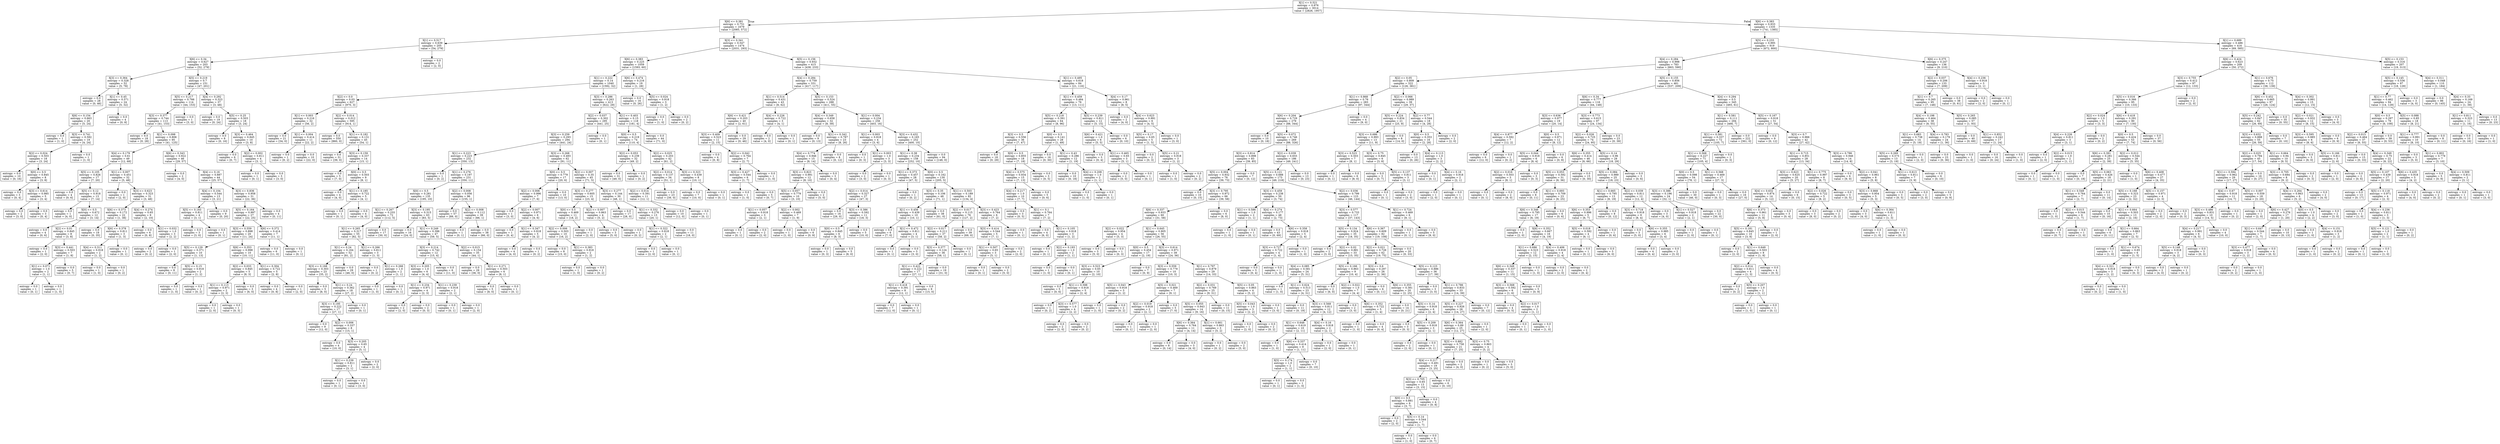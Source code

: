 digraph Tree {
node [shape=box] ;
0 [label="X[1] <= 0.521\nentropy = 0.976\nsamples = 3014\nvalue = [2826, 1957]"] ;
1 [label="X[6] <= 0.381\nentropy = 0.751\nsamples = 1679\nvalue = [2085, 572]"] ;
0 -> 1 [labeldistance=2.5, labelangle=45, headlabel="True"] ;
2 [label="X[1] <= 0.517\nentropy = 0.639\nsamples = 205\nvalue = [54, 279]"] ;
1 -> 2 ;
3 [label="X[6] <= 0.34\nentropy = 0.627\nsamples = 203\nvalue = [52, 279]"] ;
2 -> 3 ;
4 [label="X[3] <= 0.364\nentropy = 0.328\nsamples = 52\nvalue = [5, 78]"] ;
3 -> 4 ;
5 [label="entropy = 0.0\nsamples = 28\nvalue = [0, 46]"] ;
4 -> 5 ;
6 [label="X[1] <= 0.45\nentropy = 0.571\nsamples = 24\nvalue = [5, 32]"] ;
4 -> 6 ;
7 [label="X[6] <= 0.154\nentropy = 0.663\nsamples = 20\nvalue = [5, 24]"] ;
6 -> 7 ;
8 [label="entropy = 0.0\nsamples = 1\nvalue = [1, 0]"] ;
7 -> 8 ;
9 [label="X[3] <= 0.741\nentropy = 0.592\nsamples = 19\nvalue = [4, 24]"] ;
7 -> 9 ;
10 [label="X[2] <= 0.024\nentropy = 0.503\nsamples = 18\nvalue = [3, 24]"] ;
9 -> 10 ;
11 [label="entropy = 0.0\nsamples = 10\nvalue = [0, 16]"] ;
10 -> 11 ;
12 [label="X[0] <= 0.5\nentropy = 0.845\nsamples = 8\nvalue = [3, 8]"] ;
10 -> 12 ;
13 [label="entropy = 0.0\nsamples = 3\nvalue = [0, 4]"] ;
12 -> 13 ;
14 [label="X[3] <= 0.614\nentropy = 0.985\nsamples = 5\nvalue = [3, 4]"] ;
12 -> 14 ;
15 [label="entropy = 0.0\nsamples = 2\nvalue = [3, 0]"] ;
14 -> 15 ;
16 [label="entropy = 0.0\nsamples = 3\nvalue = [0, 4]"] ;
14 -> 16 ;
17 [label="entropy = 0.0\nsamples = 1\nvalue = [1, 0]"] ;
9 -> 17 ;
18 [label="entropy = 0.0\nsamples = 4\nvalue = [0, 8]"] ;
6 -> 18 ;
19 [label="X[5] <= 0.219\nentropy = 0.7\nsamples = 151\nvalue = [47, 201]"] ;
3 -> 19 ;
20 [label="X[5] <= 0.217\nentropy = 0.766\nsamples = 114\nvalue = [44, 153]"] ;
19 -> 20 ;
21 [label="X[3] <= 0.377\nentropy = 0.744\nsamples = 113\nvalue = [41, 153]"] ;
20 -> 21 ;
22 [label="entropy = 0.0\nsamples = 18\nvalue = [0, 28]"] ;
21 -> 22 ;
23 [label="X[1] <= 0.098\nentropy = 0.806\nsamples = 95\nvalue = [41, 125]"] ;
21 -> 23 ;
24 [label="X[4] <= 0.179\nentropy = 0.61\nsamples = 49\nvalue = [12, 68]"] ;
23 -> 24 ;
25 [label="X[5] <= 0.105\nentropy = 0.826\nsamples = 17\nvalue = [7, 20]"] ;
24 -> 25 ;
26 [label="entropy = 0.0\nsamples = 4\nvalue = [0, 6]"] ;
25 -> 26 ;
27 [label="X[5] <= 0.12\nentropy = 0.918\nsamples = 13\nvalue = [7, 14]"] ;
25 -> 27 ;
28 [label="entropy = 0.0\nsamples = 1\nvalue = [4, 0]"] ;
27 -> 28 ;
29 [label="X[0] <= 0.5\nentropy = 0.672\nsamples = 12\nvalue = [3, 14]"] ;
27 -> 29 ;
30 [label="entropy = 0.0\nsamples = 4\nvalue = [0, 6]"] ;
29 -> 30 ;
31 [label="X[2] <= 0.01\nentropy = 0.845\nsamples = 8\nvalue = [3, 8]"] ;
29 -> 31 ;
32 [label="entropy = 0.0\nsamples = 1\nvalue = [2, 0]"] ;
31 -> 32 ;
33 [label="X[3] <= 0.441\nentropy = 0.503\nsamples = 7\nvalue = [1, 8]"] ;
31 -> 33 ;
34 [label="X[1] <= 0.071\nentropy = 1.0\nsamples = 2\nvalue = [1, 1]"] ;
33 -> 34 ;
35 [label="entropy = 0.0\nsamples = 1\nvalue = [0, 1]"] ;
34 -> 35 ;
36 [label="entropy = 0.0\nsamples = 1\nvalue = [1, 0]"] ;
34 -> 36 ;
37 [label="entropy = 0.0\nsamples = 5\nvalue = [0, 7]"] ;
33 -> 37 ;
38 [label="X[1] <= 0.007\nentropy = 0.451\nsamples = 32\nvalue = [5, 48]"] ;
24 -> 38 ;
39 [label="entropy = 0.0\nsamples = 1\nvalue = [2, 0]"] ;
38 -> 39 ;
40 [label="X[3] <= 0.623\nentropy = 0.323\nsamples = 31\nvalue = [3, 48]"] ;
38 -> 40 ;
41 [label="X[6] <= 0.373\nentropy = 0.172\nsamples = 22\nvalue = [1, 38]"] ;
40 -> 41 ;
42 [label="entropy = 0.0\nsamples = 19\nvalue = [0, 35]"] ;
41 -> 42 ;
43 [label="X[6] <= 0.378\nentropy = 0.811\nsamples = 3\nvalue = [1, 3]"] ;
41 -> 43 ;
44 [label="X[4] <= 0.311\nentropy = 0.918\nsamples = 2\nvalue = [1, 2]"] ;
43 -> 44 ;
45 [label="entropy = 0.0\nsamples = 1\nvalue = [1, 0]"] ;
44 -> 45 ;
46 [label="entropy = 0.0\nsamples = 1\nvalue = [0, 2]"] ;
44 -> 46 ;
47 [label="entropy = 0.0\nsamples = 1\nvalue = [0, 1]"] ;
43 -> 47 ;
48 [label="X[4] <= 0.274\nentropy = 0.65\nsamples = 9\nvalue = [2, 10]"] ;
40 -> 48 ;
49 [label="entropy = 0.0\nsamples = 6\nvalue = [0, 8]"] ;
48 -> 49 ;
50 [label="X[1] <= 0.032\nentropy = 1.0\nsamples = 3\nvalue = [2, 2]"] ;
48 -> 50 ;
51 [label="entropy = 0.0\nsamples = 2\nvalue = [0, 2]"] ;
50 -> 51 ;
52 [label="entropy = 0.0\nsamples = 1\nvalue = [2, 0]"] ;
50 -> 52 ;
53 [label="X[6] <= 0.343\nentropy = 0.922\nsamples = 46\nvalue = [29, 57]"] ;
23 -> 53 ;
54 [label="entropy = 0.0\nsamples = 2\nvalue = [4, 0]"] ;
53 -> 54 ;
55 [label="X[4] <= 0.16\nentropy = 0.887\nsamples = 44\nvalue = [25, 57]"] ;
53 -> 55 ;
56 [label="X[4] <= 0.104\nentropy = 0.544\nsamples = 13\nvalue = [3, 21]"] ;
55 -> 56 ;
57 [label="X[5] <= 0.183\nentropy = 0.811\nsamples = 4\nvalue = [3, 1]"] ;
56 -> 57 ;
58 [label="entropy = 0.0\nsamples = 3\nvalue = [3, 0]"] ;
57 -> 58 ;
59 [label="entropy = 0.0\nsamples = 1\nvalue = [0, 1]"] ;
57 -> 59 ;
60 [label="entropy = 0.0\nsamples = 9\nvalue = [0, 20]"] ;
56 -> 60 ;
61 [label="X[3] <= 0.836\nentropy = 0.958\nsamples = 31\nvalue = [22, 36]"] ;
55 -> 61 ;
62 [label="X[5] <= 0.164\nentropy = 0.997\nsamples = 27\nvalue = [22, 25]"] ;
61 -> 62 ;
63 [label="X[3] <= 0.559\nentropy = 0.898\nsamples = 20\nvalue = [11, 24]"] ;
62 -> 63 ;
64 [label="X[5] <= 0.129\nentropy = 0.371\nsamples = 10\nvalue = [1, 13]"] ;
63 -> 64 ;
65 [label="entropy = 0.0\nsamples = 8\nvalue = [0, 11]"] ;
64 -> 65 ;
66 [label="X[5] <= 0.15\nentropy = 0.918\nsamples = 2\nvalue = [1, 2]"] ;
64 -> 66 ;
67 [label="entropy = 0.0\nsamples = 1\nvalue = [1, 0]"] ;
66 -> 67 ;
68 [label="entropy = 0.0\nsamples = 1\nvalue = [0, 2]"] ;
66 -> 68 ;
69 [label="X[6] <= 0.353\nentropy = 0.998\nsamples = 10\nvalue = [10, 11]"] ;
63 -> 69 ;
70 [label="X[2] <= 0.033\nentropy = 0.845\nsamples = 5\nvalue = [8, 3]"] ;
69 -> 70 ;
71 [label="X[1] <= 0.113\nentropy = 0.971\nsamples = 2\nvalue = [2, 3]"] ;
70 -> 71 ;
72 [label="entropy = 0.0\nsamples = 1\nvalue = [2, 0]"] ;
71 -> 72 ;
73 [label="entropy = 0.0\nsamples = 1\nvalue = [0, 3]"] ;
71 -> 73 ;
74 [label="entropy = 0.0\nsamples = 3\nvalue = [6, 0]"] ;
70 -> 74 ;
75 [label="X[1] <= 0.304\nentropy = 0.722\nsamples = 5\nvalue = [2, 8]"] ;
69 -> 75 ;
76 [label="entropy = 0.0\nsamples = 4\nvalue = [0, 8]"] ;
75 -> 76 ;
77 [label="entropy = 0.0\nsamples = 1\nvalue = [2, 0]"] ;
75 -> 77 ;
78 [label="X[6] <= 0.372\nentropy = 0.414\nsamples = 7\nvalue = [11, 1]"] ;
62 -> 78 ;
79 [label="entropy = 0.0\nsamples = 6\nvalue = [11, 0]"] ;
78 -> 79 ;
80 [label="entropy = 0.0\nsamples = 1\nvalue = [0, 1]"] ;
78 -> 80 ;
81 [label="entropy = 0.0\nsamples = 4\nvalue = [0, 11]"] ;
61 -> 81 ;
82 [label="entropy = 0.0\nsamples = 1\nvalue = [3, 0]"] ;
20 -> 82 ;
83 [label="X[4] <= 0.292\nentropy = 0.323\nsamples = 37\nvalue = [3, 48]"] ;
19 -> 83 ;
84 [label="entropy = 0.0\nsamples = 19\nvalue = [0, 24]"] ;
83 -> 84 ;
85 [label="X[5] <= 0.25\nentropy = 0.503\nsamples = 18\nvalue = [3, 24]"] ;
83 -> 85 ;
86 [label="entropy = 0.0\nsamples = 8\nvalue = [0, 16]"] ;
85 -> 86 ;
87 [label="X[3] <= 0.464\nentropy = 0.845\nsamples = 10\nvalue = [3, 8]"] ;
85 -> 87 ;
88 [label="entropy = 0.0\nsamples = 6\nvalue = [0, 7]"] ;
87 -> 88 ;
89 [label="X[2] <= 0.002\nentropy = 0.811\nsamples = 4\nvalue = [3, 1]"] ;
87 -> 89 ;
90 [label="entropy = 0.0\nsamples = 1\nvalue = [0, 1]"] ;
89 -> 90 ;
91 [label="entropy = 0.0\nsamples = 3\nvalue = [3, 0]"] ;
89 -> 91 ;
92 [label="entropy = 0.0\nsamples = 2\nvalue = [2, 0]"] ;
2 -> 92 ;
93 [label="X[3] <= 0.341\nentropy = 0.547\nsamples = 1474\nvalue = [2031, 293]"] ;
1 -> 93 ;
94 [label="X[6] <= 0.383\nentropy = 0.225\nsamples = 1059\nvalue = [1593, 60]"] ;
93 -> 94 ;
95 [label="X[1] <= 0.222\nentropy = 0.14\nsamples = 1040\nvalue = [1592, 32]"] ;
94 -> 95 ;
96 [label="X[2] <= 0.0\nentropy = 0.03\nsamples = 627\nvalue = [970, 3]"] ;
95 -> 96 ;
97 [label="X[1] <= 0.003\nentropy = 0.216\nsamples = 32\nvalue = [56, 2]"] ;
96 -> 97 ;
98 [label="entropy = 0.0\nsamples = 21\nvalue = [34, 0]"] ;
97 -> 98 ;
99 [label="X[1] <= 0.004\nentropy = 0.414\nsamples = 11\nvalue = [22, 2]"] ;
97 -> 99 ;
100 [label="entropy = 0.0\nsamples = 1\nvalue = [0, 2]"] ;
99 -> 100 ;
101 [label="entropy = 0.0\nsamples = 10\nvalue = [22, 0]"] ;
99 -> 101 ;
102 [label="X[2] <= 0.014\nentropy = 0.012\nsamples = 595\nvalue = [914, 1]"] ;
96 -> 102 ;
103 [label="entropy = 0.0\nsamples = 550\nvalue = [860, 0]"] ;
102 -> 103 ;
104 [label="X[1] <= 0.182\nentropy = 0.131\nsamples = 45\nvalue = [54, 1]"] ;
102 -> 104 ;
105 [label="entropy = 0.0\nsamples = 31\nvalue = [39, 0]"] ;
104 -> 105 ;
106 [label="X[3] <= 0.159\nentropy = 0.337\nsamples = 14\nvalue = [15, 1]"] ;
104 -> 106 ;
107 [label="entropy = 0.0\nsamples = 5\nvalue = [7, 0]"] ;
106 -> 107 ;
108 [label="X[0] <= 0.5\nentropy = 0.503\nsamples = 9\nvalue = [8, 1]"] ;
106 -> 108 ;
109 [label="entropy = 0.0\nsamples = 4\nvalue = [4, 0]"] ;
108 -> 109 ;
110 [label="X[1] <= 0.185\nentropy = 0.722\nsamples = 5\nvalue = [4, 1]"] ;
108 -> 110 ;
111 [label="entropy = 0.0\nsamples = 1\nvalue = [0, 1]"] ;
110 -> 111 ;
112 [label="entropy = 0.0\nsamples = 4\nvalue = [4, 0]"] ;
110 -> 112 ;
113 [label="X[3] <= 0.286\nentropy = 0.263\nsamples = 413\nvalue = [622, 29]"] ;
95 -> 113 ;
114 [label="X[2] <= 0.037\nentropy = 0.302\nsamples = 295\nvalue = [441, 25]"] ;
113 -> 114 ;
115 [label="X[3] <= 0.259\nentropy = 0.293\nsamples = 294\nvalue = [441, 24]"] ;
114 -> 115 ;
116 [label="X[1] <= 0.223\nentropy = 0.223\nsamples = 232\nvalue = [350, 13]"] ;
115 -> 116 ;
117 [label="entropy = 0.0\nsamples = 1\nvalue = [0, 2]"] ;
116 -> 117 ;
118 [label="X[1] <= 0.276\nentropy = 0.197\nsamples = 231\nvalue = [350, 11]"] ;
116 -> 118 ;
119 [label="X[0] <= 0.5\nentropy = 0.281\nsamples = 135\nvalue = [195, 10]"] ;
118 -> 119 ;
120 [label="X[1] <= 0.267\nentropy = 0.255\nsamples = 72\nvalue = [112, 5]"] ;
119 -> 120 ;
121 [label="X[1] <= 0.265\nentropy = 0.317\nsamples = 55\nvalue = [82, 5]"] ;
120 -> 121 ;
122 [label="X[1] <= 0.24\nentropy = 0.164\nsamples = 52\nvalue = [81, 2]"] ;
121 -> 122 ;
123 [label="X[3] <= 0.168\nentropy = 0.303\nsamples = 23\nvalue = [35, 2]"] ;
122 -> 123 ;
124 [label="entropy = 0.0\nsamples = 5\nvalue = [8, 0]"] ;
123 -> 124 ;
125 [label="X[1] <= 0.24\nentropy = 0.362\nsamples = 18\nvalue = [27, 2]"] ;
123 -> 125 ;
126 [label="X[3] <= 0.195\nentropy = 0.222\nsamples = 17\nvalue = [27, 1]"] ;
125 -> 126 ;
127 [label="entropy = 0.0\nsamples = 9\nvalue = [12, 0]"] ;
126 -> 127 ;
128 [label="X[2] <= 0.006\nentropy = 0.337\nsamples = 8\nvalue = [15, 1]"] ;
126 -> 128 ;
129 [label="entropy = 0.0\nsamples = 4\nvalue = [10, 0]"] ;
128 -> 129 ;
130 [label="X[3] <= 0.205\nentropy = 0.65\nsamples = 4\nvalue = [5, 1]"] ;
128 -> 130 ;
131 [label="X[1] <= 0.239\nentropy = 0.811\nsamples = 2\nvalue = [3, 1]"] ;
130 -> 131 ;
132 [label="entropy = 0.0\nsamples = 1\nvalue = [0, 1]"] ;
131 -> 132 ;
133 [label="entropy = 0.0\nsamples = 1\nvalue = [3, 0]"] ;
131 -> 133 ;
134 [label="entropy = 0.0\nsamples = 2\nvalue = [2, 0]"] ;
130 -> 134 ;
135 [label="entropy = 0.0\nsamples = 1\nvalue = [0, 1]"] ;
125 -> 135 ;
136 [label="entropy = 0.0\nsamples = 29\nvalue = [46, 0]"] ;
122 -> 136 ;
137 [label="X[1] <= 0.266\nentropy = 0.811\nsamples = 3\nvalue = [1, 3]"] ;
121 -> 137 ;
138 [label="entropy = 0.0\nsamples = 1\nvalue = [0, 2]"] ;
137 -> 138 ;
139 [label="X[1] <= 0.266\nentropy = 1.0\nsamples = 2\nvalue = [1, 1]"] ;
137 -> 139 ;
140 [label="entropy = 0.0\nsamples = 1\nvalue = [1, 0]"] ;
139 -> 140 ;
141 [label="entropy = 0.0\nsamples = 1\nvalue = [0, 1]"] ;
139 -> 141 ;
142 [label="entropy = 0.0\nsamples = 17\nvalue = [30, 0]"] ;
120 -> 142 ;
143 [label="X[3] <= 0.195\nentropy = 0.315\nsamples = 63\nvalue = [83, 5]"] ;
119 -> 143 ;
144 [label="entropy = 0.0\nsamples = 16\nvalue = [24, 0]"] ;
143 -> 144 ;
145 [label="X[1] <= 0.249\nentropy = 0.396\nsamples = 47\nvalue = [59, 5]"] ;
143 -> 145 ;
146 [label="X[3] <= 0.214\nentropy = 0.742\nsamples = 12\nvalue = [15, 4]"] ;
145 -> 146 ;
147 [label="X[3] <= 0.205\nentropy = 1.0\nsamples = 6\nvalue = [4, 4]"] ;
146 -> 147 ;
148 [label="X[1] <= 0.234\nentropy = 0.971\nsamples = 4\nvalue = [2, 3]"] ;
147 -> 148 ;
149 [label="entropy = 0.0\nsamples = 2\nvalue = [2, 0]"] ;
148 -> 149 ;
150 [label="entropy = 0.0\nsamples = 2\nvalue = [0, 3]"] ;
148 -> 150 ;
151 [label="X[1] <= 0.239\nentropy = 0.918\nsamples = 2\nvalue = [2, 1]"] ;
147 -> 151 ;
152 [label="entropy = 0.0\nsamples = 1\nvalue = [0, 1]"] ;
151 -> 152 ;
153 [label="entropy = 0.0\nsamples = 1\nvalue = [2, 0]"] ;
151 -> 153 ;
154 [label="entropy = 0.0\nsamples = 6\nvalue = [11, 0]"] ;
146 -> 154 ;
155 [label="X[2] <= 0.015\nentropy = 0.154\nsamples = 35\nvalue = [44, 1]"] ;
145 -> 155 ;
156 [label="entropy = 0.0\nsamples = 29\nvalue = [36, 0]"] ;
155 -> 156 ;
157 [label="X[1] <= 0.271\nentropy = 0.503\nsamples = 6\nvalue = [8, 1]"] ;
155 -> 157 ;
158 [label="entropy = 0.0\nsamples = 5\nvalue = [8, 0]"] ;
157 -> 158 ;
159 [label="entropy = 0.0\nsamples = 1\nvalue = [0, 1]"] ;
157 -> 159 ;
160 [label="X[2] <= 0.008\nentropy = 0.056\nsamples = 96\nvalue = [155, 1]"] ;
118 -> 160 ;
161 [label="entropy = 0.0\nsamples = 57\nvalue = [89, 0]"] ;
160 -> 161 ;
162 [label="X[2] <= 0.008\nentropy = 0.112\nsamples = 39\nvalue = [66, 1]"] ;
160 -> 162 ;
163 [label="entropy = 0.0\nsamples = 1\nvalue = [0, 1]"] ;
162 -> 163 ;
164 [label="entropy = 0.0\nsamples = 38\nvalue = [66, 0]"] ;
162 -> 164 ;
165 [label="X[3] <= 0.268\nentropy = 0.493\nsamples = 62\nvalue = [91, 11]"] ;
115 -> 165 ;
166 [label="X[0] <= 0.5\nentropy = 0.779\nsamples = 17\nvalue = [20, 6]"] ;
165 -> 166 ;
167 [label="X[2] <= 0.006\nentropy = 0.996\nsamples = 7\nvalue = [7, 6]"] ;
166 -> 167 ;
168 [label="entropy = 0.0\nsamples = 1\nvalue = [3, 0]"] ;
167 -> 168 ;
169 [label="X[2] <= 0.007\nentropy = 0.971\nsamples = 6\nvalue = [4, 6]"] ;
167 -> 169 ;
170 [label="entropy = 0.0\nsamples = 1\nvalue = [0, 4]"] ;
169 -> 170 ;
171 [label="X[1] <= 0.347\nentropy = 0.918\nsamples = 5\nvalue = [4, 2]"] ;
169 -> 171 ;
172 [label="entropy = 0.0\nsamples = 4\nvalue = [4, 0]"] ;
171 -> 172 ;
173 [label="entropy = 0.0\nsamples = 1\nvalue = [0, 2]"] ;
171 -> 173 ;
174 [label="entropy = 0.0\nsamples = 10\nvalue = [13, 0]"] ;
166 -> 174 ;
175 [label="X[2] <= 0.007\nentropy = 0.35\nsamples = 45\nvalue = [71, 5]"] ;
165 -> 175 ;
176 [label="X[3] <= 0.277\nentropy = 0.605\nsamples = 15\nvalue = [23, 4]"] ;
175 -> 176 ;
177 [label="X[0] <= 0.5\nentropy = 0.469\nsamples = 11\nvalue = [18, 2]"] ;
176 -> 177 ;
178 [label="X[2] <= 0.006\nentropy = 0.503\nsamples = 10\nvalue = [16, 2]"] ;
177 -> 178 ;
179 [label="entropy = 0.0\nsamples = 8\nvalue = [15, 0]"] ;
178 -> 179 ;
180 [label="X[1] <= 0.383\nentropy = 0.918\nsamples = 2\nvalue = [1, 2]"] ;
178 -> 180 ;
181 [label="entropy = 0.0\nsamples = 1\nvalue = [1, 0]"] ;
180 -> 181 ;
182 [label="entropy = 0.0\nsamples = 1\nvalue = [0, 2]"] ;
180 -> 182 ;
183 [label="entropy = 0.0\nsamples = 1\nvalue = [2, 0]"] ;
177 -> 183 ;
184 [label="X[2] <= 0.007\nentropy = 0.863\nsamples = 4\nvalue = [5, 2]"] ;
176 -> 184 ;
185 [label="entropy = 0.0\nsamples = 3\nvalue = [5, 0]"] ;
184 -> 185 ;
186 [label="entropy = 0.0\nsamples = 1\nvalue = [0, 2]"] ;
184 -> 186 ;
187 [label="X[3] <= 0.277\nentropy = 0.144\nsamples = 30\nvalue = [48, 1]"] ;
175 -> 187 ;
188 [label="entropy = 0.0\nsamples = 17\nvalue = [28, 0]"] ;
187 -> 188 ;
189 [label="X[1] <= 0.332\nentropy = 0.276\nsamples = 13\nvalue = [20, 1]"] ;
187 -> 189 ;
190 [label="X[1] <= 0.322\nentropy = 0.918\nsamples = 2\nvalue = [2, 1]"] ;
189 -> 190 ;
191 [label="entropy = 0.0\nsamples = 1\nvalue = [2, 0]"] ;
190 -> 191 ;
192 [label="entropy = 0.0\nsamples = 1\nvalue = [0, 1]"] ;
190 -> 192 ;
193 [label="entropy = 0.0\nsamples = 11\nvalue = [18, 0]"] ;
189 -> 193 ;
194 [label="entropy = 0.0\nsamples = 1\nvalue = [0, 1]"] ;
114 -> 194 ;
195 [label="X[1] <= 0.403\nentropy = 0.15\nsamples = 118\nvalue = [181, 4]"] ;
113 -> 195 ;
196 [label="X[0] <= 0.5\nentropy = 0.219\nsamples = 74\nvalue = [110, 4]"] ;
195 -> 196 ;
197 [label="X[2] <= 0.053\nentropy = 0.239\nsamples = 32\nvalue = [49, 2]"] ;
196 -> 197 ;
198 [label="entropy = 0.0\nsamples = 31\nvalue = [49, 0]"] ;
197 -> 198 ;
199 [label="entropy = 0.0\nsamples = 1\nvalue = [0, 2]"] ;
197 -> 199 ;
200 [label="X[2] <= 0.025\nentropy = 0.203\nsamples = 42\nvalue = [61, 2]"] ;
196 -> 200 ;
201 [label="X[2] <= 0.014\nentropy = 0.137\nsamples = 34\nvalue = [51, 1]"] ;
200 -> 201 ;
202 [label="X[2] <= 0.014\nentropy = 0.391\nsamples = 11\nvalue = [12, 1]"] ;
201 -> 202 ;
203 [label="entropy = 0.0\nsamples = 10\nvalue = [12, 0]"] ;
202 -> 203 ;
204 [label="entropy = 0.0\nsamples = 1\nvalue = [0, 1]"] ;
202 -> 204 ;
205 [label="entropy = 0.0\nsamples = 23\nvalue = [39, 0]"] ;
201 -> 205 ;
206 [label="X[3] <= 0.323\nentropy = 0.439\nsamples = 8\nvalue = [10, 1]"] ;
200 -> 206 ;
207 [label="entropy = 0.0\nsamples = 7\nvalue = [10, 0]"] ;
206 -> 207 ;
208 [label="entropy = 0.0\nsamples = 1\nvalue = [0, 1]"] ;
206 -> 208 ;
209 [label="entropy = 0.0\nsamples = 44\nvalue = [71, 0]"] ;
195 -> 209 ;
210 [label="X[6] <= 0.474\nentropy = 0.216\nsamples = 19\nvalue = [1, 28]"] ;
94 -> 210 ;
211 [label="entropy = 0.0\nsamples = 16\nvalue = [0, 26]"] ;
210 -> 211 ;
212 [label="X[5] <= 0.024\nentropy = 0.918\nsamples = 3\nvalue = [1, 2]"] ;
210 -> 212 ;
213 [label="entropy = 0.0\nsamples = 1\nvalue = [1, 0]"] ;
212 -> 213 ;
214 [label="entropy = 0.0\nsamples = 2\nvalue = [0, 2]"] ;
212 -> 214 ;
215 [label="X[5] <= 0.156\nentropy = 0.932\nsamples = 415\nvalue = [438, 233]"] ;
93 -> 215 ;
216 [label="X[4] <= 0.284\nentropy = 0.759\nsamples = 331\nvalue = [417, 117]"] ;
215 -> 216 ;
217 [label="X[1] <= 0.514\nentropy = 0.431\nsamples = 43\nvalue = [6, 62]"] ;
216 -> 217 ;
218 [label="X[6] <= 0.421\nentropy = 0.203\nsamples = 40\nvalue = [2, 61]"] ;
217 -> 218 ;
219 [label="X[3] <= 0.409\nentropy = 0.523\nsamples = 11\nvalue = [2, 15]"] ;
218 -> 219 ;
220 [label="entropy = 0.0\nsamples = 4\nvalue = [0, 8]"] ;
219 -> 220 ;
221 [label="X[2] <= 0.042\nentropy = 0.764\nsamples = 7\nvalue = [2, 7]"] ;
219 -> 221 ;
222 [label="X[3] <= 0.427\nentropy = 0.544\nsamples = 6\nvalue = [1, 7]"] ;
221 -> 222 ;
223 [label="entropy = 0.0\nsamples = 1\nvalue = [1, 0]"] ;
222 -> 223 ;
224 [label="entropy = 0.0\nsamples = 5\nvalue = [0, 7]"] ;
222 -> 224 ;
225 [label="entropy = 0.0\nsamples = 1\nvalue = [1, 0]"] ;
221 -> 225 ;
226 [label="entropy = 0.0\nsamples = 29\nvalue = [0, 46]"] ;
218 -> 226 ;
227 [label="X[4] <= 0.226\nentropy = 0.722\nsamples = 3\nvalue = [4, 1]"] ;
217 -> 227 ;
228 [label="entropy = 0.0\nsamples = 2\nvalue = [4, 0]"] ;
227 -> 228 ;
229 [label="entropy = 0.0\nsamples = 1\nvalue = [0, 1]"] ;
227 -> 229 ;
230 [label="X[5] <= 0.153\nentropy = 0.524\nsamples = 288\nvalue = [411, 55]"] ;
216 -> 230 ;
231 [label="X[4] <= 0.349\nentropy = 0.658\nsamples = 32\nvalue = [8, 39]"] ;
230 -> 231 ;
232 [label="entropy = 0.0\nsamples = 9\nvalue = [0, 13]"] ;
231 -> 232 ;
233 [label="X[1] <= 0.342\nentropy = 0.787\nsamples = 23\nvalue = [8, 26]"] ;
231 -> 233 ;
234 [label="X[4] <= 0.774\nentropy = 0.946\nsamples = 15\nvalue = [8, 14]"] ;
233 -> 234 ;
235 [label="X[3] <= 0.823\nentropy = 0.991\nsamples = 12\nvalue = [8, 10]"] ;
234 -> 235 ;
236 [label="X[5] <= 0.057\nentropy = 0.779\nsamples = 10\nvalue = [3, 10]"] ;
235 -> 236 ;
237 [label="X[1] <= 0.057\nentropy = 0.918\nsamples = 3\nvalue = [2, 1]"] ;
236 -> 237 ;
238 [label="entropy = 0.0\nsamples = 1\nvalue = [0, 1]"] ;
237 -> 238 ;
239 [label="entropy = 0.0\nsamples = 2\nvalue = [2, 0]"] ;
237 -> 239 ;
240 [label="X[2] <= 0.002\nentropy = 0.469\nsamples = 7\nvalue = [1, 9]"] ;
236 -> 240 ;
241 [label="entropy = 0.0\nsamples = 1\nvalue = [1, 0]"] ;
240 -> 241 ;
242 [label="entropy = 0.0\nsamples = 6\nvalue = [0, 9]"] ;
240 -> 242 ;
243 [label="entropy = 0.0\nsamples = 2\nvalue = [5, 0]"] ;
235 -> 243 ;
244 [label="entropy = 0.0\nsamples = 3\nvalue = [0, 4]"] ;
234 -> 244 ;
245 [label="entropy = 0.0\nsamples = 8\nvalue = [0, 12]"] ;
233 -> 245 ;
246 [label="X[1] <= 0.004\nentropy = 0.234\nsamples = 256\nvalue = [403, 16]"] ;
230 -> 246 ;
247 [label="X[1] <= 0.003\nentropy = 0.918\nsamples = 4\nvalue = [3, 6]"] ;
246 -> 247 ;
248 [label="entropy = 0.0\nsamples = 1\nvalue = [0, 3]"] ;
247 -> 248 ;
249 [label="X[1] <= 0.003\nentropy = 1.0\nsamples = 3\nvalue = [3, 3]"] ;
247 -> 249 ;
250 [label="entropy = 0.0\nsamples = 2\nvalue = [3, 0]"] ;
249 -> 250 ;
251 [label="entropy = 0.0\nsamples = 1\nvalue = [0, 3]"] ;
249 -> 251 ;
252 [label="X[3] <= 0.432\nentropy = 0.165\nsamples = 252\nvalue = [400, 10]"] ;
246 -> 252 ;
253 [label="X[1] <= 0.38\nentropy = 0.234\nsamples = 158\nvalue = [252, 10]"] ;
252 -> 253 ;
254 [label="X[1] <= 0.373\nentropy = 0.457\nsamples = 28\nvalue = [47, 5]"] ;
253 -> 254 ;
255 [label="X[2] <= 0.014\nentropy = 0.327\nsamples = 27\nvalue = [47, 3]"] ;
254 -> 255 ;
256 [label="entropy = 0.0\nsamples = 16\nvalue = [29, 0]"] ;
255 -> 256 ;
257 [label="X[3] <= 0.386\nentropy = 0.592\nsamples = 11\nvalue = [18, 3]"] ;
255 -> 257 ;
258 [label="X[0] <= 0.5\nentropy = 0.845\nsamples = 6\nvalue = [8, 3]"] ;
257 -> 258 ;
259 [label="entropy = 0.0\nsamples = 1\nvalue = [0, 3]"] ;
258 -> 259 ;
260 [label="entropy = 0.0\nsamples = 5\nvalue = [8, 0]"] ;
258 -> 260 ;
261 [label="entropy = 0.0\nsamples = 5\nvalue = [10, 0]"] ;
257 -> 261 ;
262 [label="entropy = 0.0\nsamples = 1\nvalue = [0, 2]"] ;
254 -> 262 ;
263 [label="X[0] <= 0.5\nentropy = 0.162\nsamples = 130\nvalue = [205, 5]"] ;
253 -> 263 ;
264 [label="X[3] <= 0.35\nentropy = 0.106\nsamples = 48\nvalue = [71, 1]"] ;
263 -> 264 ;
265 [label="X[1] <= 0.456\nentropy = 0.439\nsamples = 10\nvalue = [10, 1]"] ;
264 -> 265 ;
266 [label="entropy = 0.0\nsamples = 6\nvalue = [7, 0]"] ;
265 -> 266 ;
267 [label="X[1] <= 0.472\nentropy = 0.811\nsamples = 4\nvalue = [3, 1]"] ;
265 -> 267 ;
268 [label="entropy = 0.0\nsamples = 1\nvalue = [0, 1]"] ;
267 -> 268 ;
269 [label="entropy = 0.0\nsamples = 3\nvalue = [3, 0]"] ;
267 -> 269 ;
270 [label="entropy = 0.0\nsamples = 38\nvalue = [61, 0]"] ;
264 -> 270 ;
271 [label="X[1] <= 0.503\nentropy = 0.189\nsamples = 82\nvalue = [134, 4]"] ;
263 -> 271 ;
272 [label="X[2] <= 0.017\nentropy = 0.115\nsamples = 76\nvalue = [127, 2]"] ;
271 -> 272 ;
273 [label="X[2] <= 0.017\nentropy = 0.211\nsamples = 37\nvalue = [58, 2]"] ;
272 -> 273 ;
274 [label="X[3] <= 0.377\nentropy = 0.124\nsamples = 36\nvalue = [58, 1]"] ;
273 -> 274 ;
275 [label="X[1] <= 0.422\nentropy = 0.222\nsamples = 17\nvalue = [27, 1]"] ;
274 -> 275 ;
276 [label="X[1] <= 0.418\nentropy = 0.391\nsamples = 8\nvalue = [12, 1]"] ;
275 -> 276 ;
277 [label="entropy = 0.0\nsamples = 7\nvalue = [12, 0]"] ;
276 -> 277 ;
278 [label="entropy = 0.0\nsamples = 1\nvalue = [0, 1]"] ;
276 -> 278 ;
279 [label="entropy = 0.0\nsamples = 9\nvalue = [15, 0]"] ;
275 -> 279 ;
280 [label="entropy = 0.0\nsamples = 19\nvalue = [31, 0]"] ;
274 -> 280 ;
281 [label="entropy = 0.0\nsamples = 1\nvalue = [0, 1]"] ;
273 -> 281 ;
282 [label="entropy = 0.0\nsamples = 39\nvalue = [69, 0]"] ;
272 -> 282 ;
283 [label="X[3] <= 0.423\nentropy = 0.764\nsamples = 6\nvalue = [7, 2]"] ;
271 -> 283 ;
284 [label="X[3] <= 0.414\nentropy = 0.544\nsamples = 5\nvalue = [7, 1]"] ;
283 -> 284 ;
285 [label="X[1] <= 0.507\nentropy = 0.65\nsamples = 3\nvalue = [5, 1]"] ;
284 -> 285 ;
286 [label="entropy = 0.0\nsamples = 1\nvalue = [0, 1]"] ;
285 -> 286 ;
287 [label="entropy = 0.0\nsamples = 2\nvalue = [5, 0]"] ;
285 -> 287 ;
288 [label="entropy = 0.0\nsamples = 2\nvalue = [2, 0]"] ;
284 -> 288 ;
289 [label="entropy = 0.0\nsamples = 1\nvalue = [0, 1]"] ;
283 -> 289 ;
290 [label="entropy = 0.0\nsamples = 94\nvalue = [148, 0]"] ;
252 -> 290 ;
291 [label="X[1] <= 0.495\nentropy = 0.618\nsamples = 84\nvalue = [21, 116]"] ;
215 -> 291 ;
292 [label="X[1] <= 0.459\nentropy = 0.484\nsamples = 76\nvalue = [13, 111]"] ;
291 -> 292 ;
293 [label="X[5] <= 0.218\nentropy = 0.391\nsamples = 64\nvalue = [8, 96]"] ;
292 -> 293 ;
294 [label="X[3] <= 0.5\nentropy = 0.556\nsamples = 36\nvalue = [7, 47]"] ;
293 -> 294 ;
295 [label="entropy = 0.0\nsamples = 18\nvalue = [0, 29]"] ;
294 -> 295 ;
296 [label="X[0] <= 0.5\nentropy = 0.855\nsamples = 18\nvalue = [7, 18]"] ;
294 -> 296 ;
297 [label="X[4] <= 0.575\nentropy = 0.934\nsamples = 15\nvalue = [7, 13]"] ;
296 -> 297 ;
298 [label="X[4] <= 0.217\nentropy = 1.0\nsamples = 10\nvalue = [7, 7]"] ;
297 -> 298 ;
299 [label="entropy = 0.0\nsamples = 3\nvalue = [0, 5]"] ;
298 -> 299 ;
300 [label="X[1] <= 0.1\nentropy = 0.764\nsamples = 7\nvalue = [7, 2]"] ;
298 -> 300 ;
301 [label="entropy = 0.0\nsamples = 4\nvalue = [6, 0]"] ;
300 -> 301 ;
302 [label="X[1] <= 0.105\nentropy = 0.918\nsamples = 3\nvalue = [1, 2]"] ;
300 -> 302 ;
303 [label="entropy = 0.0\nsamples = 1\nvalue = [0, 1]"] ;
302 -> 303 ;
304 [label="X[2] <= 0.193\nentropy = 1.0\nsamples = 2\nvalue = [1, 1]"] ;
302 -> 304 ;
305 [label="entropy = 0.0\nsamples = 1\nvalue = [1, 0]"] ;
304 -> 305 ;
306 [label="entropy = 0.0\nsamples = 1\nvalue = [0, 1]"] ;
304 -> 306 ;
307 [label="entropy = 0.0\nsamples = 5\nvalue = [0, 6]"] ;
297 -> 307 ;
308 [label="entropy = 0.0\nsamples = 3\nvalue = [0, 5]"] ;
296 -> 308 ;
309 [label="X[0] <= 0.5\nentropy = 0.141\nsamples = 28\nvalue = [1, 49]"] ;
293 -> 309 ;
310 [label="entropy = 0.0\nsamples = 16\nvalue = [0, 30]"] ;
309 -> 310 ;
311 [label="X[1] <= 0.43\nentropy = 0.286\nsamples = 12\nvalue = [1, 19]"] ;
309 -> 311 ;
312 [label="entropy = 0.0\nsamples = 10\nvalue = [0, 18]"] ;
311 -> 312 ;
313 [label="X[4] <= 0.208\nentropy = 1.0\nsamples = 2\nvalue = [1, 1]"] ;
311 -> 313 ;
314 [label="entropy = 0.0\nsamples = 1\nvalue = [1, 0]"] ;
313 -> 314 ;
315 [label="entropy = 0.0\nsamples = 1\nvalue = [0, 1]"] ;
313 -> 315 ;
316 [label="X[5] <= 0.239\nentropy = 0.811\nsamples = 12\nvalue = [5, 15]"] ;
292 -> 316 ;
317 [label="X[6] <= 0.421\nentropy = 1.0\nsamples = 6\nvalue = [5, 5]"] ;
316 -> 317 ;
318 [label="entropy = 0.0\nsamples = 3\nvalue = [0, 4]"] ;
317 -> 318 ;
319 [label="X[1] <= 0.465\nentropy = 0.65\nsamples = 3\nvalue = [5, 1]"] ;
317 -> 319 ;
320 [label="entropy = 0.0\nsamples = 2\nvalue = [5, 0]"] ;
319 -> 320 ;
321 [label="entropy = 0.0\nsamples = 1\nvalue = [0, 1]"] ;
319 -> 321 ;
322 [label="entropy = 0.0\nsamples = 6\nvalue = [0, 10]"] ;
316 -> 322 ;
323 [label="X[4] <= 0.17\nentropy = 0.961\nsamples = 8\nvalue = [8, 5]"] ;
291 -> 323 ;
324 [label="entropy = 0.0\nsamples = 2\nvalue = [4, 0]"] ;
323 -> 324 ;
325 [label="X[4] <= 0.623\nentropy = 0.991\nsamples = 6\nvalue = [4, 5]"] ;
323 -> 325 ;
326 [label="X[5] <= 0.17\nentropy = 0.65\nsamples = 5\nvalue = [1, 5]"] ;
325 -> 326 ;
327 [label="entropy = 0.0\nsamples = 2\nvalue = [0, 3]"] ;
326 -> 327 ;
328 [label="X[5] <= 0.21\nentropy = 0.918\nsamples = 3\nvalue = [1, 2]"] ;
326 -> 328 ;
329 [label="entropy = 0.0\nsamples = 1\nvalue = [1, 0]"] ;
328 -> 329 ;
330 [label="entropy = 0.0\nsamples = 2\nvalue = [0, 2]"] ;
328 -> 330 ;
331 [label="entropy = 0.0\nsamples = 1\nvalue = [3, 0]"] ;
325 -> 331 ;
332 [label="X[6] <= 0.383\nentropy = 0.933\nsamples = 1335\nvalue = [741, 1385]"] ;
0 -> 332 [labeldistance=2.5, labelangle=-45, headlabel="False"] ;
333 [label="X[5] <= 0.233\nentropy = 0.995\nsamples = 919\nvalue = [672, 800]"] ;
332 -> 333 ;
334 [label="X[4] <= 0.284\nentropy = 0.998\nsamples = 783\nvalue = [663, 590]"] ;
333 -> 334 ;
335 [label="X[2] <= 0.05\nentropy = 0.809\nsamples = 322\nvalue = [126, 381]"] ;
334 -> 335 ;
336 [label="X[1] <= 0.868\nentropy = 0.76\nsamples = 283\nvalue = [97, 344]"] ;
335 -> 336 ;
337 [label="X[6] <= 0.204\nentropy = 0.729\nsamples = 279\nvalue = [88, 344]"] ;
336 -> 337 ;
338 [label="entropy = 0.0\nsamples = 10\nvalue = [0, 18]"] ;
337 -> 338 ;
339 [label="X[5] <= 0.072\nentropy = 0.746\nsamples = 269\nvalue = [88, 326]"] ;
337 -> 339 ;
340 [label="X[3] <= 0.814\nentropy = 0.898\nsamples = 83\nvalue = [39, 85]"] ;
339 -> 340 ;
341 [label="X[5] <= 0.004\nentropy = 0.932\nsamples = 76\nvalue = [39, 73]"] ;
340 -> 341 ;
342 [label="entropy = 0.0\nsamples = 10\nvalue = [0, 15]"] ;
341 -> 342 ;
343 [label="X[3] <= 0.795\nentropy = 0.972\nsamples = 66\nvalue = [39, 58]"] ;
341 -> 343 ;
344 [label="X[6] <= 0.337\nentropy = 0.933\nsamples = 60\nvalue = [31, 58]"] ;
343 -> 344 ;
345 [label="X[2] <= 0.022\nentropy = 0.954\nsamples = 4\nvalue = [5, 3]"] ;
344 -> 345 ;
346 [label="entropy = 0.0\nsamples = 3\nvalue = [5, 0]"] ;
345 -> 346 ;
347 [label="entropy = 0.0\nsamples = 1\nvalue = [0, 3]"] ;
345 -> 347 ;
348 [label="X[1] <= 0.645\nentropy = 0.905\nsamples = 56\nvalue = [26, 55]"] ;
344 -> 348 ;
349 [label="X[0] <= 0.5\nentropy = 0.454\nsamples = 17\nvalue = [2, 19]"] ;
348 -> 349 ;
350 [label="X[3] <= 0.523\nentropy = 0.65\nsamples = 10\nvalue = [2, 10]"] ;
349 -> 350 ;
351 [label="entropy = 0.0\nsamples = 5\nvalue = [0, 6]"] ;
350 -> 351 ;
352 [label="X[1] <= 0.598\nentropy = 0.918\nsamples = 5\nvalue = [2, 4]"] ;
350 -> 352 ;
353 [label="entropy = 0.0\nsamples = 1\nvalue = [0, 2]"] ;
352 -> 353 ;
354 [label="X[3] <= 0.577\nentropy = 1.0\nsamples = 4\nvalue = [2, 2]"] ;
352 -> 354 ;
355 [label="entropy = 0.0\nsamples = 2\nvalue = [2, 0]"] ;
354 -> 355 ;
356 [label="entropy = 0.0\nsamples = 2\nvalue = [0, 2]"] ;
354 -> 356 ;
357 [label="entropy = 0.0\nsamples = 7\nvalue = [0, 9]"] ;
349 -> 357 ;
358 [label="X[3] <= 0.614\nentropy = 0.971\nsamples = 39\nvalue = [24, 36]"] ;
348 -> 358 ;
359 [label="X[3] <= 0.559\nentropy = 0.779\nsamples = 10\nvalue = [10, 3]"] ;
358 -> 359 ;
360 [label="X[5] <= 0.043\nentropy = 0.918\nsamples = 3\nvalue = [1, 2]"] ;
359 -> 360 ;
361 [label="entropy = 0.0\nsamples = 1\nvalue = [1, 0]"] ;
360 -> 361 ;
362 [label="entropy = 0.0\nsamples = 2\nvalue = [0, 2]"] ;
360 -> 362 ;
363 [label="X[5] <= 0.021\nentropy = 0.469\nsamples = 7\nvalue = [9, 1]"] ;
359 -> 363 ;
364 [label="X[2] <= 0.019\nentropy = 0.918\nsamples = 2\nvalue = [2, 1]"] ;
363 -> 364 ;
365 [label="entropy = 0.0\nsamples = 1\nvalue = [0, 1]"] ;
364 -> 365 ;
366 [label="entropy = 0.0\nsamples = 1\nvalue = [2, 0]"] ;
364 -> 366 ;
367 [label="entropy = 0.0\nsamples = 5\nvalue = [7, 0]"] ;
363 -> 367 ;
368 [label="X[1] <= 0.797\nentropy = 0.879\nsamples = 29\nvalue = [14, 33]"] ;
358 -> 368 ;
369 [label="X[2] <= 0.031\nentropy = 0.769\nsamples = 25\nvalue = [9, 31]"] ;
368 -> 369 ;
370 [label="X[5] <= 0.055\nentropy = 0.943\nsamples = 14\nvalue = [9, 16]"] ;
369 -> 370 ;
371 [label="X[6] <= 0.364\nentropy = 0.764\nsamples = 11\nvalue = [4, 14]"] ;
370 -> 371 ;
372 [label="entropy = 0.0\nsamples = 8\nvalue = [0, 14]"] ;
371 -> 372 ;
373 [label="entropy = 0.0\nsamples = 3\nvalue = [4, 0]"] ;
371 -> 373 ;
374 [label="X[1] <= 0.661\nentropy = 0.863\nsamples = 3\nvalue = [5, 2]"] ;
370 -> 374 ;
375 [label="entropy = 0.0\nsamples = 1\nvalue = [0, 2]"] ;
374 -> 375 ;
376 [label="entropy = 0.0\nsamples = 2\nvalue = [5, 0]"] ;
374 -> 376 ;
377 [label="entropy = 0.0\nsamples = 11\nvalue = [0, 15]"] ;
369 -> 377 ;
378 [label="X[5] <= 0.05\nentropy = 0.863\nsamples = 4\nvalue = [5, 2]"] ;
368 -> 378 ;
379 [label="X[5] <= 0.043\nentropy = 1.0\nsamples = 3\nvalue = [2, 2]"] ;
378 -> 379 ;
380 [label="entropy = 0.0\nsamples = 1\nvalue = [2, 0]"] ;
379 -> 380 ;
381 [label="entropy = 0.0\nsamples = 2\nvalue = [0, 2]"] ;
379 -> 381 ;
382 [label="entropy = 0.0\nsamples = 1\nvalue = [3, 0]"] ;
378 -> 382 ;
383 [label="entropy = 0.0\nsamples = 6\nvalue = [8, 0]"] ;
343 -> 383 ;
384 [label="entropy = 0.0\nsamples = 7\nvalue = [0, 12]"] ;
340 -> 384 ;
385 [label="X[2] <= 0.039\nentropy = 0.655\nsamples = 186\nvalue = [49, 241]"] ;
339 -> 385 ;
386 [label="X[5] <= 0.121\nentropy = 0.688\nsamples = 173\nvalue = [49, 218]"] ;
385 -> 386 ;
387 [label="X[3] <= 0.459\nentropy = 0.238\nsamples = 50\nvalue = [3, 74]"] ;
386 -> 387 ;
388 [label="X[1] <= 0.586\nentropy = 1.0\nsamples = 2\nvalue = [1, 1]"] ;
387 -> 388 ;
389 [label="entropy = 0.0\nsamples = 1\nvalue = [1, 0]"] ;
388 -> 389 ;
390 [label="entropy = 0.0\nsamples = 1\nvalue = [0, 1]"] ;
388 -> 390 ;
391 [label="X[4] <= 0.274\nentropy = 0.177\nsamples = 48\nvalue = [2, 73]"] ;
387 -> 391 ;
392 [label="entropy = 0.0\nsamples = 43\nvalue = [0, 69]"] ;
391 -> 392 ;
393 [label="X[6] <= 0.358\nentropy = 0.918\nsamples = 5\nvalue = [2, 4]"] ;
391 -> 393 ;
394 [label="X[3] <= 0.727\nentropy = 0.722\nsamples = 4\nvalue = [1, 4]"] ;
393 -> 394 ;
395 [label="entropy = 0.0\nsamples = 3\nvalue = [0, 4]"] ;
394 -> 395 ;
396 [label="entropy = 0.0\nsamples = 1\nvalue = [1, 0]"] ;
394 -> 396 ;
397 [label="entropy = 0.0\nsamples = 1\nvalue = [1, 0]"] ;
393 -> 397 ;
398 [label="X[2] <= 0.036\nentropy = 0.799\nsamples = 123\nvalue = [46, 144]"] ;
386 -> 398 ;
399 [label="X[3] <= 0.577\nentropy = 0.733\nsamples = 117\nvalue = [37, 143]"] ;
398 -> 399 ;
400 [label="X[5] <= 0.134\nentropy = 0.924\nsamples = 35\nvalue = [18, 35]"] ;
399 -> 400 ;
401 [label="entropy = 0.0\nsamples = 2\nvalue = [3, 0]"] ;
400 -> 401 ;
402 [label="X[2] <= 0.02\nentropy = 0.881\nsamples = 33\nvalue = [15, 35]"] ;
400 -> 402 ;
403 [label="X[4] <= 0.085\nentropy = 0.581\nsamples = 24\nvalue = [5, 31]"] ;
402 -> 403 ;
404 [label="entropy = 0.0\nsamples = 1\nvalue = [1, 0]"] ;
403 -> 404 ;
405 [label="X[1] <= 0.624\nentropy = 0.513\nsamples = 23\nvalue = [4, 31]"] ;
403 -> 405 ;
406 [label="entropy = 0.0\nsamples = 11\nvalue = [0, 19]"] ;
405 -> 406 ;
407 [label="X[3] <= 0.568\nentropy = 0.811\nsamples = 12\nvalue = [4, 12]"] ;
405 -> 407 ;
408 [label="X[1] <= 0.648\nentropy = 0.619\nsamples = 10\nvalue = [2, 11]"] ;
407 -> 408 ;
409 [label="entropy = 0.0\nsamples = 1\nvalue = [1, 0]"] ;
408 -> 409 ;
410 [label="X[6] <= 0.337\nentropy = 0.414\nsamples = 9\nvalue = [1, 11]"] ;
408 -> 410 ;
411 [label="X[5] <= 0.174\nentropy = 1.0\nsamples = 2\nvalue = [1, 1]"] ;
410 -> 411 ;
412 [label="entropy = 0.0\nsamples = 1\nvalue = [0, 1]"] ;
411 -> 412 ;
413 [label="entropy = 0.0\nsamples = 1\nvalue = [1, 0]"] ;
411 -> 413 ;
414 [label="entropy = 0.0\nsamples = 7\nvalue = [0, 10]"] ;
410 -> 414 ;
415 [label="X[4] <= 0.16\nentropy = 0.918\nsamples = 2\nvalue = [2, 1]"] ;
407 -> 415 ;
416 [label="entropy = 0.0\nsamples = 1\nvalue = [2, 0]"] ;
415 -> 416 ;
417 [label="entropy = 0.0\nsamples = 1\nvalue = [0, 1]"] ;
415 -> 417 ;
418 [label="X[5] <= 0.166\nentropy = 0.863\nsamples = 9\nvalue = [10, 4]"] ;
402 -> 418 ;
419 [label="entropy = 0.0\nsamples = 2\nvalue = [6, 0]"] ;
418 -> 419 ;
420 [label="X[2] <= 0.022\nentropy = 1.0\nsamples = 7\nvalue = [4, 4]"] ;
418 -> 420 ;
421 [label="entropy = 0.0\nsamples = 2\nvalue = [3, 0]"] ;
420 -> 421 ;
422 [label="X[6] <= 0.352\nentropy = 0.722\nsamples = 5\nvalue = [1, 4]"] ;
420 -> 422 ;
423 [label="entropy = 0.0\nsamples = 1\nvalue = [1, 0]"] ;
422 -> 423 ;
424 [label="entropy = 0.0\nsamples = 4\nvalue = [0, 4]"] ;
422 -> 424 ;
425 [label="X[6] <= 0.367\nentropy = 0.609\nsamples = 82\nvalue = [19, 108]"] ;
399 -> 425 ;
426 [label="X[2] <= 0.021\nentropy = 0.726\nsamples = 62\nvalue = [19, 75]"] ;
425 -> 426 ;
427 [label="X[3] <= 0.6\nentropy = 0.297\nsamples = 26\nvalue = [2, 36]"] ;
426 -> 427 ;
428 [label="entropy = 0.0\nsamples = 6\nvalue = [0, 11]"] ;
427 -> 428 ;
429 [label="X[6] <= 0.355\nentropy = 0.381\nsamples = 20\nvalue = [2, 25]"] ;
427 -> 429 ;
430 [label="entropy = 0.0\nsamples = 14\nvalue = [0, 21]"] ;
429 -> 430 ;
431 [label="X[5] <= 0.14\nentropy = 0.918\nsamples = 6\nvalue = [2, 4]"] ;
429 -> 431 ;
432 [label="entropy = 0.0\nsamples = 3\nvalue = [0, 3]"] ;
431 -> 432 ;
433 [label="X[5] <= 0.209\nentropy = 0.918\nsamples = 3\nvalue = [2, 1]"] ;
431 -> 433 ;
434 [label="entropy = 0.0\nsamples = 2\nvalue = [2, 0]"] ;
433 -> 434 ;
435 [label="entropy = 0.0\nsamples = 1\nvalue = [0, 1]"] ;
433 -> 435 ;
436 [label="X[5] <= 0.123\nentropy = 0.886\nsamples = 36\nvalue = [17, 39]"] ;
426 -> 436 ;
437 [label="entropy = 0.0\nsamples = 3\nvalue = [3, 0]"] ;
436 -> 437 ;
438 [label="X[1] <= 0.786\nentropy = 0.833\nsamples = 33\nvalue = [14, 39]"] ;
436 -> 438 ;
439 [label="X[5] <= 0.227\nentropy = 0.926\nsamples = 26\nvalue = [14, 27]"] ;
438 -> 439 ;
440 [label="X[6] <= 0.364\nentropy = 0.89\nsamples = 25\nvalue = [12, 27]"] ;
439 -> 440 ;
441 [label="X[3] <= 0.882\nentropy = 0.758\nsamples = 21\nvalue = [7, 25]"] ;
440 -> 441 ;
442 [label="X[4] <= 0.217\nentropy = 0.491\nsamples = 19\nvalue = [3, 25]"] ;
441 -> 442 ;
443 [label="X[3] <= 0.705\nentropy = 0.65\nsamples = 13\nvalue = [3, 15]"] ;
442 -> 443 ;
444 [label="X[0] <= 0.5\nentropy = 0.881\nsamples = 9\nvalue = [3, 7]"] ;
443 -> 444 ;
445 [label="entropy = 0.0\nsamples = 2\nvalue = [2, 0]"] ;
444 -> 445 ;
446 [label="X[5] <= 0.14\nentropy = 0.544\nsamples = 7\nvalue = [1, 7]"] ;
444 -> 446 ;
447 [label="entropy = 0.0\nsamples = 1\nvalue = [1, 0]"] ;
446 -> 447 ;
448 [label="entropy = 0.0\nsamples = 6\nvalue = [0, 7]"] ;
446 -> 448 ;
449 [label="entropy = 0.0\nsamples = 4\nvalue = [0, 8]"] ;
443 -> 449 ;
450 [label="entropy = 0.0\nsamples = 6\nvalue = [0, 10]"] ;
442 -> 450 ;
451 [label="entropy = 0.0\nsamples = 2\nvalue = [4, 0]"] ;
441 -> 451 ;
452 [label="X[3] <= 0.75\nentropy = 0.863\nsamples = 4\nvalue = [5, 2]"] ;
440 -> 452 ;
453 [label="entropy = 0.0\nsamples = 1\nvalue = [0, 2]"] ;
452 -> 453 ;
454 [label="entropy = 0.0\nsamples = 3\nvalue = [5, 0]"] ;
452 -> 454 ;
455 [label="entropy = 0.0\nsamples = 1\nvalue = [2, 0]"] ;
439 -> 455 ;
456 [label="entropy = 0.0\nsamples = 7\nvalue = [0, 12]"] ;
438 -> 456 ;
457 [label="entropy = 0.0\nsamples = 20\nvalue = [0, 33]"] ;
425 -> 457 ;
458 [label="X[1] <= 0.724\nentropy = 0.469\nsamples = 6\nvalue = [9, 1]"] ;
398 -> 458 ;
459 [label="entropy = 0.0\nsamples = 1\nvalue = [0, 1]"] ;
458 -> 459 ;
460 [label="entropy = 0.0\nsamples = 5\nvalue = [9, 0]"] ;
458 -> 460 ;
461 [label="entropy = 0.0\nsamples = 13\nvalue = [0, 23]"] ;
385 -> 461 ;
462 [label="entropy = 0.0\nsamples = 4\nvalue = [9, 0]"] ;
336 -> 462 ;
463 [label="X[2] <= 0.066\nentropy = 0.989\nsamples = 39\nvalue = [29, 37]"] ;
335 -> 463 ;
464 [label="X[5] <= 0.224\nentropy = 0.834\nsamples = 21\nvalue = [25, 9]"] ;
463 -> 464 ;
465 [label="X[3] <= 0.686\nentropy = 0.993\nsamples = 13\nvalue = [11, 9]"] ;
464 -> 465 ;
466 [label="X[3] <= 0.523\nentropy = 0.503\nsamples = 7\nvalue = [8, 1]"] ;
465 -> 466 ;
467 [label="entropy = 0.0\nsamples = 1\nvalue = [0, 1]"] ;
466 -> 467 ;
468 [label="entropy = 0.0\nsamples = 6\nvalue = [8, 0]"] ;
466 -> 468 ;
469 [label="X[3] <= 0.75\nentropy = 0.845\nsamples = 6\nvalue = [3, 8]"] ;
465 -> 469 ;
470 [label="entropy = 0.0\nsamples = 3\nvalue = [0, 7]"] ;
469 -> 470 ;
471 [label="X[5] <= 0.137\nentropy = 0.811\nsamples = 3\nvalue = [3, 1]"] ;
469 -> 471 ;
472 [label="entropy = 0.0\nsamples = 1\nvalue = [0, 1]"] ;
471 -> 472 ;
473 [label="entropy = 0.0\nsamples = 2\nvalue = [3, 0]"] ;
471 -> 473 ;
474 [label="entropy = 0.0\nsamples = 8\nvalue = [14, 0]"] ;
464 -> 474 ;
475 [label="X[2] <= 0.77\nentropy = 0.544\nsamples = 18\nvalue = [4, 28]"] ;
463 -> 475 ;
476 [label="X[0] <= 0.5\nentropy = 0.353\nsamples = 16\nvalue = [2, 28]"] ;
475 -> 476 ;
477 [label="entropy = 0.0\nsamples = 13\nvalue = [0, 26]"] ;
476 -> 477 ;
478 [label="X[4] <= 0.113\nentropy = 1.0\nsamples = 3\nvalue = [2, 2]"] ;
476 -> 478 ;
479 [label="entropy = 0.0\nsamples = 1\nvalue = [0, 1]"] ;
478 -> 479 ;
480 [label="X[4] <= 0.16\nentropy = 0.918\nsamples = 2\nvalue = [2, 1]"] ;
478 -> 480 ;
481 [label="entropy = 0.0\nsamples = 1\nvalue = [2, 0]"] ;
480 -> 481 ;
482 [label="entropy = 0.0\nsamples = 1\nvalue = [0, 1]"] ;
480 -> 482 ;
483 [label="entropy = 0.0\nsamples = 2\nvalue = [2, 0]"] ;
475 -> 483 ;
484 [label="X[5] <= 0.155\nentropy = 0.856\nsamples = 461\nvalue = [537, 209]"] ;
334 -> 484 ;
485 [label="X[6] <= 0.34\nentropy = 0.777\nsamples = 116\nvalue = [44, 148]"] ;
484 -> 485 ;
486 [label="X[3] <= 0.636\nentropy = 0.977\nsamples = 19\nvalue = [20, 14]"] ;
485 -> 486 ;
487 [label="X[4] <= 0.877\nentropy = 0.592\nsamples = 7\nvalue = [12, 2]"] ;
486 -> 487 ;
488 [label="entropy = 0.0\nsamples = 6\nvalue = [12, 0]"] ;
487 -> 488 ;
489 [label="entropy = 0.0\nsamples = 1\nvalue = [0, 2]"] ;
487 -> 489 ;
490 [label="X[0] <= 0.5\nentropy = 0.971\nsamples = 12\nvalue = [8, 12]"] ;
486 -> 490 ;
491 [label="X[5] <= 0.044\nentropy = 0.918\nsamples = 6\nvalue = [8, 4]"] ;
490 -> 491 ;
492 [label="X[2] <= 0.016\nentropy = 0.503\nsamples = 3\nvalue = [8, 1]"] ;
491 -> 492 ;
493 [label="entropy = 0.0\nsamples = 1\nvalue = [0, 1]"] ;
492 -> 493 ;
494 [label="entropy = 0.0\nsamples = 2\nvalue = [8, 0]"] ;
492 -> 494 ;
495 [label="entropy = 0.0\nsamples = 3\nvalue = [0, 3]"] ;
491 -> 495 ;
496 [label="entropy = 0.0\nsamples = 6\nvalue = [0, 8]"] ;
490 -> 496 ;
497 [label="X[3] <= 0.773\nentropy = 0.615\nsamples = 97\nvalue = [24, 134]"] ;
485 -> 497 ;
498 [label="X[2] <= 0.026\nentropy = 0.725\nsamples = 74\nvalue = [24, 95]"] ;
497 -> 498 ;
499 [label="X[6] <= 0.355\nentropy = 0.414\nsamples = 46\nvalue = [6, 66]"] ;
498 -> 499 ;
500 [label="X[5] <= 0.053\nentropy = 0.592\nsamples = 31\nvalue = [6, 36]"] ;
499 -> 500 ;
501 [label="entropy = 0.0\nsamples = 8\nvalue = [0, 11]"] ;
500 -> 501 ;
502 [label="X[1] <= 0.693\nentropy = 0.709\nsamples = 23\nvalue = [6, 25]"] ;
500 -> 502 ;
503 [label="X[6] <= 0.346\nentropy = 0.795\nsamples = 17\nvalue = [6, 19]"] ;
502 -> 503 ;
504 [label="entropy = 0.0\nsamples = 1\nvalue = [2, 0]"] ;
503 -> 504 ;
505 [label="X[6] <= 0.352\nentropy = 0.667\nsamples = 16\nvalue = [4, 19]"] ;
503 -> 505 ;
506 [label="X[1] <= 0.686\nentropy = 0.523\nsamples = 12\nvalue = [2, 15]"] ;
505 -> 506 ;
507 [label="X[6] <= 0.349\nentropy = 0.337\nsamples = 11\nvalue = [1, 15]"] ;
506 -> 507 ;
508 [label="X[3] <= 0.568\nentropy = 0.592\nsamples = 6\nvalue = [1, 6]"] ;
507 -> 508 ;
509 [label="entropy = 0.0\nsamples = 4\nvalue = [0, 5]"] ;
508 -> 509 ;
510 [label="X[2] <= 0.017\nentropy = 1.0\nsamples = 2\nvalue = [1, 1]"] ;
508 -> 510 ;
511 [label="entropy = 0.0\nsamples = 1\nvalue = [0, 1]"] ;
510 -> 511 ;
512 [label="entropy = 0.0\nsamples = 1\nvalue = [1, 0]"] ;
510 -> 512 ;
513 [label="entropy = 0.0\nsamples = 5\nvalue = [0, 9]"] ;
507 -> 513 ;
514 [label="entropy = 0.0\nsamples = 1\nvalue = [1, 0]"] ;
506 -> 514 ;
515 [label="X[4] <= 0.406\nentropy = 0.918\nsamples = 4\nvalue = [2, 4]"] ;
505 -> 515 ;
516 [label="entropy = 0.0\nsamples = 2\nvalue = [2, 0]"] ;
515 -> 516 ;
517 [label="entropy = 0.0\nsamples = 2\nvalue = [0, 4]"] ;
515 -> 517 ;
518 [label="entropy = 0.0\nsamples = 6\nvalue = [0, 6]"] ;
502 -> 518 ;
519 [label="entropy = 0.0\nsamples = 15\nvalue = [0, 30]"] ;
499 -> 519 ;
520 [label="X[5] <= 0.14\nentropy = 0.96\nsamples = 28\nvalue = [18, 29]"] ;
498 -> 520 ;
521 [label="X[5] <= 0.084\nentropy = 0.989\nsamples = 25\nvalue = [18, 23]"] ;
520 -> 521 ;
522 [label="X[1] <= 0.665\nentropy = 0.795\nsamples = 13\nvalue = [6, 19]"] ;
521 -> 522 ;
523 [label="X[6] <= 0.353\nentropy = 0.996\nsamples = 5\nvalue = [6, 7]"] ;
522 -> 523 ;
524 [label="X[5] <= 0.018\nentropy = 0.592\nsamples = 4\nvalue = [6, 1]"] ;
523 -> 524 ;
525 [label="entropy = 0.0\nsamples = 1\nvalue = [0, 1]"] ;
524 -> 525 ;
526 [label="entropy = 0.0\nsamples = 3\nvalue = [6, 0]"] ;
524 -> 526 ;
527 [label="entropy = 0.0\nsamples = 1\nvalue = [0, 6]"] ;
523 -> 527 ;
528 [label="entropy = 0.0\nsamples = 8\nvalue = [0, 12]"] ;
522 -> 528 ;
529 [label="X[2] <= 0.039\nentropy = 0.811\nsamples = 12\nvalue = [12, 4]"] ;
521 -> 529 ;
530 [label="X[3] <= 0.718\nentropy = 0.918\nsamples = 9\nvalue = [8, 4]"] ;
529 -> 530 ;
531 [label="entropy = 0.0\nsamples = 3\nvalue = [5, 0]"] ;
530 -> 531 ;
532 [label="X[6] <= 0.355\nentropy = 0.985\nsamples = 6\nvalue = [3, 4]"] ;
530 -> 532 ;
533 [label="entropy = 0.0\nsamples = 4\nvalue = [0, 4]"] ;
532 -> 533 ;
534 [label="entropy = 0.0\nsamples = 2\nvalue = [3, 0]"] ;
532 -> 534 ;
535 [label="entropy = 0.0\nsamples = 3\nvalue = [4, 0]"] ;
529 -> 535 ;
536 [label="entropy = 0.0\nsamples = 3\nvalue = [0, 6]"] ;
520 -> 536 ;
537 [label="entropy = 0.0\nsamples = 23\nvalue = [0, 39]"] ;
497 -> 537 ;
538 [label="X[4] <= 0.294\nentropy = 0.5\nsamples = 345\nvalue = [493, 61]"] ;
484 -> 538 ;
539 [label="X[1] <= 0.581\nentropy = 0.111\nsamples = 294\nvalue = [466, 7]"] ;
538 -> 539 ;
540 [label="X[1] <= 0.581\nentropy = 0.337\nsamples = 72\nvalue = [105, 7]"] ;
539 -> 540 ;
541 [label="X[1] <= 0.568\nentropy = 0.227\nsamples = 71\nvalue = [105, 4]"] ;
540 -> 541 ;
542 [label="X[0] <= 0.5\nentropy = 0.098\nsamples = 54\nvalue = [78, 1]"] ;
541 -> 542 ;
543 [label="X[3] <= 0.386\nentropy = 0.196\nsamples = 24\nvalue = [32, 1]"] ;
542 -> 543 ;
544 [label="X[1] <= 0.527\nentropy = 0.918\nsamples = 2\nvalue = [2, 1]"] ;
543 -> 544 ;
545 [label="entropy = 0.0\nsamples = 1\nvalue = [2, 0]"] ;
544 -> 545 ;
546 [label="entropy = 0.0\nsamples = 1\nvalue = [0, 1]"] ;
544 -> 546 ;
547 [label="entropy = 0.0\nsamples = 22\nvalue = [30, 0]"] ;
543 -> 547 ;
548 [label="entropy = 0.0\nsamples = 30\nvalue = [46, 0]"] ;
542 -> 548 ;
549 [label="X[1] <= 0.568\nentropy = 0.469\nsamples = 17\nvalue = [27, 3]"] ;
541 -> 549 ;
550 [label="entropy = 0.0\nsamples = 1\nvalue = [0, 3]"] ;
549 -> 550 ;
551 [label="entropy = 0.0\nsamples = 16\nvalue = [27, 0]"] ;
549 -> 551 ;
552 [label="entropy = 0.0\nsamples = 1\nvalue = [0, 3]"] ;
540 -> 552 ;
553 [label="entropy = 0.0\nsamples = 222\nvalue = [361, 0]"] ;
539 -> 553 ;
554 [label="X[5] <= 0.167\nentropy = 0.918\nsamples = 51\nvalue = [27, 54]"] ;
538 -> 554 ;
555 [label="entropy = 0.0\nsamples = 9\nvalue = [0, 12]"] ;
554 -> 555 ;
556 [label="X[3] <= 0.7\nentropy = 0.966\nsamples = 42\nvalue = [27, 42]"] ;
554 -> 556 ;
557 [label="X[1] <= 0.715\nentropy = 0.851\nsamples = 28\nvalue = [13, 34]"] ;
556 -> 557 ;
558 [label="X[3] <= 0.623\nentropy = 0.625\nsamples = 20\nvalue = [5, 27]"] ;
557 -> 558 ;
559 [label="X[4] <= 0.632\nentropy = 0.874\nsamples = 14\nvalue = [5, 12]"] ;
558 -> 559 ;
560 [label="X[6] <= 0.373\nentropy = 0.961\nsamples = 11\nvalue = [5, 8]"] ;
559 -> 560 ;
561 [label="X[5] <= 0.181\nentropy = 0.845\nsamples = 10\nvalue = [3, 8]"] ;
560 -> 561 ;
562 [label="entropy = 0.0\nsamples = 2\nvalue = [2, 0]"] ;
561 -> 562 ;
563 [label="X[1] <= 0.649\nentropy = 0.503\nsamples = 8\nvalue = [1, 8]"] ;
561 -> 563 ;
564 [label="X[2] <= 0.014\nentropy = 0.811\nsamples = 4\nvalue = [1, 3]"] ;
563 -> 564 ;
565 [label="entropy = 0.0\nsamples = 2\nvalue = [0, 2]"] ;
564 -> 565 ;
566 [label="X[5] <= 0.207\nentropy = 1.0\nsamples = 2\nvalue = [1, 1]"] ;
564 -> 566 ;
567 [label="entropy = 0.0\nsamples = 1\nvalue = [1, 0]"] ;
566 -> 567 ;
568 [label="entropy = 0.0\nsamples = 1\nvalue = [0, 1]"] ;
566 -> 568 ;
569 [label="entropy = 0.0\nsamples = 4\nvalue = [0, 5]"] ;
563 -> 569 ;
570 [label="entropy = 0.0\nsamples = 1\nvalue = [2, 0]"] ;
560 -> 570 ;
571 [label="entropy = 0.0\nsamples = 3\nvalue = [0, 4]"] ;
559 -> 571 ;
572 [label="entropy = 0.0\nsamples = 6\nvalue = [0, 15]"] ;
558 -> 572 ;
573 [label="X[1] <= 0.775\nentropy = 0.997\nsamples = 8\nvalue = [8, 7]"] ;
557 -> 573 ;
574 [label="X[2] <= 0.026\nentropy = 0.722\nsamples = 5\nvalue = [8, 2]"] ;
573 -> 574 ;
575 [label="entropy = 0.0\nsamples = 3\nvalue = [8, 0]"] ;
574 -> 575 ;
576 [label="entropy = 0.0\nsamples = 2\nvalue = [0, 2]"] ;
574 -> 576 ;
577 [label="entropy = 0.0\nsamples = 3\nvalue = [0, 5]"] ;
573 -> 577 ;
578 [label="X[3] <= 0.786\nentropy = 0.946\nsamples = 14\nvalue = [14, 8]"] ;
556 -> 578 ;
579 [label="entropy = 0.0\nsamples = 6\nvalue = [9, 0]"] ;
578 -> 579 ;
580 [label="X[2] <= 0.041\nentropy = 0.961\nsamples = 8\nvalue = [5, 8]"] ;
578 -> 580 ;
581 [label="X[3] <= 0.868\nentropy = 0.954\nsamples = 5\nvalue = [5, 3]"] ;
580 -> 581 ;
582 [label="entropy = 0.0\nsamples = 3\nvalue = [4, 0]"] ;
581 -> 582 ;
583 [label="X[6] <= 0.364\nentropy = 0.811\nsamples = 2\nvalue = [1, 3]"] ;
581 -> 583 ;
584 [label="entropy = 0.0\nsamples = 1\nvalue = [1, 0]"] ;
583 -> 584 ;
585 [label="entropy = 0.0\nsamples = 1\nvalue = [0, 3]"] ;
583 -> 585 ;
586 [label="entropy = 0.0\nsamples = 3\nvalue = [0, 5]"] ;
580 -> 586 ;
587 [label="X[6] <= 0.375\nentropy = 0.247\nsamples = 136\nvalue = [9, 210]"] ;
333 -> 587 ;
588 [label="X[2] <= 0.037\nentropy = 0.206\nsamples = 133\nvalue = [7, 209]"] ;
587 -> 588 ;
589 [label="X[1] <= 0.7\nentropy = 0.265\nsamples = 95\nvalue = [7, 148]"] ;
588 -> 589 ;
590 [label="X[4] <= 0.198\nentropy = 0.464\nsamples = 38\nvalue = [6, 55]"] ;
589 -> 590 ;
591 [label="X[1] <= 0.683\nentropy = 0.738\nsamples = 14\nvalue = [5, 19]"] ;
590 -> 591 ;
592 [label="X[5] <= 0.269\nentropy = 0.575\nsamples = 13\nvalue = [3, 19]"] ;
591 -> 592 ;
593 [label="X[1] <= 0.613\nentropy = 0.811\nsamples = 7\nvalue = [3, 9]"] ;
592 -> 593 ;
594 [label="entropy = 0.0\nsamples = 2\nvalue = [3, 0]"] ;
593 -> 594 ;
595 [label="entropy = 0.0\nsamples = 5\nvalue = [0, 9]"] ;
593 -> 595 ;
596 [label="entropy = 0.0\nsamples = 6\nvalue = [0, 10]"] ;
592 -> 596 ;
597 [label="entropy = 0.0\nsamples = 1\nvalue = [2, 0]"] ;
591 -> 597 ;
598 [label="X[4] <= 0.783\nentropy = 0.179\nsamples = 24\nvalue = [1, 36]"] ;
590 -> 598 ;
599 [label="entropy = 0.0\nsamples = 23\nvalue = [0, 36]"] ;
598 -> 599 ;
600 [label="entropy = 0.0\nsamples = 1\nvalue = [1, 0]"] ;
598 -> 600 ;
601 [label="X[5] <= 0.265\nentropy = 0.085\nsamples = 57\nvalue = [1, 93]"] ;
589 -> 601 ;
602 [label="entropy = 0.0\nsamples = 40\nvalue = [0, 69]"] ;
601 -> 602 ;
603 [label="X[1] <= 0.852\nentropy = 0.242\nsamples = 17\nvalue = [1, 24]"] ;
601 -> 603 ;
604 [label="entropy = 0.0\nsamples = 16\nvalue = [0, 24]"] ;
603 -> 604 ;
605 [label="entropy = 0.0\nsamples = 1\nvalue = [1, 0]"] ;
603 -> 605 ;
606 [label="entropy = 0.0\nsamples = 38\nvalue = [0, 61]"] ;
588 -> 606 ;
607 [label="X[4] <= 0.236\nentropy = 0.918\nsamples = 3\nvalue = [2, 1]"] ;
587 -> 607 ;
608 [label="entropy = 0.0\nsamples = 2\nvalue = [2, 0]"] ;
607 -> 608 ;
609 [label="entropy = 0.0\nsamples = 1\nvalue = [0, 1]"] ;
607 -> 609 ;
610 [label="X[1] <= 0.689\nentropy = 0.486\nsamples = 416\nvalue = [69, 585]"] ;
332 -> 610 ;
611 [label="X[6] <= 0.424\nentropy = 0.623\nsamples = 209\nvalue = [50, 272]"] ;
610 -> 611 ;
612 [label="X[3] <= 0.755\nentropy = 0.412\nsamples = 97\nvalue = [12, 133]"] ;
611 -> 612 ;
613 [label="X[5] <= 0.016\nentropy = 0.366\nsamples = 95\nvalue = [10, 133]"] ;
612 -> 613 ;
614 [label="X[2] <= 0.024\nentropy = 1.0\nsamples = 5\nvalue = [3, 3]"] ;
613 -> 614 ;
615 [label="X[4] <= 0.226\nentropy = 0.811\nsamples = 3\nvalue = [3, 1]"] ;
614 -> 615 ;
616 [label="entropy = 0.0\nsamples = 1\nvalue = [2, 0]"] ;
615 -> 616 ;
617 [label="X[2] <= 0.015\nentropy = 1.0\nsamples = 2\nvalue = [1, 1]"] ;
615 -> 617 ;
618 [label="entropy = 0.0\nsamples = 1\nvalue = [0, 1]"] ;
617 -> 618 ;
619 [label="entropy = 0.0\nsamples = 1\nvalue = [1, 0]"] ;
617 -> 619 ;
620 [label="entropy = 0.0\nsamples = 2\nvalue = [0, 2]"] ;
614 -> 620 ;
621 [label="X[6] <= 0.418\nentropy = 0.291\nsamples = 90\nvalue = [7, 130]"] ;
613 -> 621 ;
622 [label="X[0] <= 0.5\nentropy = 0.424\nsamples = 53\nvalue = [7, 74]"] ;
621 -> 622 ;
623 [label="X[6] <= 0.391\nentropy = 0.281\nsamples = 25\nvalue = [2, 39]"] ;
622 -> 623 ;
624 [label="entropy = 0.0\nsamples = 7\nvalue = [0, 18]"] ;
623 -> 624 ;
625 [label="X[5] <= 0.063\nentropy = 0.426\nsamples = 18\nvalue = [2, 21]"] ;
623 -> 625 ;
626 [label="X[1] <= 0.549\nentropy = 0.764\nsamples = 7\nvalue = [2, 7]"] ;
625 -> 626 ;
627 [label="entropy = 0.0\nsamples = 1\nvalue = [1, 0]"] ;
626 -> 627 ;
628 [label="X[2] <= 0.015\nentropy = 0.544\nsamples = 6\nvalue = [1, 7]"] ;
626 -> 628 ;
629 [label="entropy = 0.0\nsamples = 5\nvalue = [0, 7]"] ;
628 -> 629 ;
630 [label="entropy = 0.0\nsamples = 1\nvalue = [1, 0]"] ;
628 -> 630 ;
631 [label="entropy = 0.0\nsamples = 11\nvalue = [0, 14]"] ;
625 -> 631 ;
632 [label="X[2] <= 0.012\nentropy = 0.544\nsamples = 28\nvalue = [5, 35]"] ;
622 -> 632 ;
633 [label="entropy = 0.0\nsamples = 1\nvalue = [1, 0]"] ;
632 -> 633 ;
634 [label="X[6] <= 0.408\nentropy = 0.477\nsamples = 27\nvalue = [4, 35]"] ;
632 -> 634 ;
635 [label="X[5] <= 0.168\nentropy = 0.323\nsamples = 23\nvalue = [2, 32]"] ;
634 -> 635 ;
636 [label="entropy = 0.0\nsamples = 10\nvalue = [0, 16]"] ;
635 -> 636 ;
637 [label="X[1] <= 0.664\nentropy = 0.503\nsamples = 13\nvalue = [2, 16]"] ;
635 -> 637 ;
638 [label="entropy = 0.0\nsamples = 6\nvalue = [0, 11]"] ;
637 -> 638 ;
639 [label="X[1] <= 0.664\nentropy = 0.863\nsamples = 7\nvalue = [2, 5]"] ;
637 -> 639 ;
640 [label="entropy = 0.0\nsamples = 1\nvalue = [1, 0]"] ;
639 -> 640 ;
641 [label="X[1] <= 0.674\nentropy = 0.65\nsamples = 6\nvalue = [1, 5]"] ;
639 -> 641 ;
642 [label="X[4] <= 0.321\nentropy = 0.918\nsamples = 3\nvalue = [1, 2]"] ;
641 -> 642 ;
643 [label="entropy = 0.0\nsamples = 2\nvalue = [0, 2]"] ;
642 -> 643 ;
644 [label="entropy = 0.0\nsamples = 1\nvalue = [1, 0]"] ;
642 -> 644 ;
645 [label="entropy = 0.0\nsamples = 3\nvalue = [0, 3]"] ;
641 -> 645 ;
646 [label="X[5] <= 0.157\nentropy = 0.971\nsamples = 4\nvalue = [2, 3]"] ;
634 -> 646 ;
647 [label="entropy = 0.0\nsamples = 2\nvalue = [2, 0]"] ;
646 -> 647 ;
648 [label="entropy = 0.0\nsamples = 2\nvalue = [0, 3]"] ;
646 -> 648 ;
649 [label="entropy = 0.0\nsamples = 37\nvalue = [0, 56]"] ;
621 -> 649 ;
650 [label="entropy = 0.0\nsamples = 2\nvalue = [2, 0]"] ;
612 -> 650 ;
651 [label="X[1] <= 0.676\nentropy = 0.75\nsamples = 112\nvalue = [38, 139]"] ;
611 -> 651 ;
652 [label="X[6] <= 0.452\nentropy = 0.665\nsamples = 97\nvalue = [26, 124]"] ;
651 -> 652 ;
653 [label="X[5] <= 0.242\nentropy = 0.847\nsamples = 62\nvalue = [26, 69]"] ;
652 -> 653 ;
654 [label="X[3] <= 0.632\nentropy = 0.888\nsamples = 55\nvalue = [26, 59]"] ;
653 -> 654 ;
655 [label="X[2] <= 0.025\nentropy = 0.794\nsamples = 45\nvalue = [17, 54]"] ;
654 -> 655 ;
656 [label="X[1] <= 0.594\nentropy = 0.962\nsamples = 29\nvalue = [17, 27]"] ;
655 -> 656 ;
657 [label="X[4] <= 0.67\nentropy = 0.918\nsamples = 11\nvalue = [14, 7]"] ;
656 -> 657 ;
658 [label="X[3] <= 0.486\nentropy = 0.831\nsamples = 10\nvalue = [14, 5]"] ;
657 -> 658 ;
659 [label="X[4] <= 0.217\nentropy = 0.991\nsamples = 6\nvalue = [4, 5]"] ;
658 -> 659 ;
660 [label="X[5] <= 0.148\nentropy = 0.918\nsamples = 3\nvalue = [4, 2]"] ;
659 -> 660 ;
661 [label="entropy = 0.0\nsamples = 2\nvalue = [4, 0]"] ;
660 -> 661 ;
662 [label="entropy = 0.0\nsamples = 1\nvalue = [0, 2]"] ;
660 -> 662 ;
663 [label="entropy = 0.0\nsamples = 3\nvalue = [0, 3]"] ;
659 -> 663 ;
664 [label="entropy = 0.0\nsamples = 4\nvalue = [10, 0]"] ;
658 -> 664 ;
665 [label="entropy = 0.0\nsamples = 1\nvalue = [0, 2]"] ;
657 -> 665 ;
666 [label="X[5] <= 0.007\nentropy = 0.559\nsamples = 18\nvalue = [3, 20]"] ;
656 -> 666 ;
667 [label="entropy = 0.0\nsamples = 1\nvalue = [2, 0]"] ;
666 -> 667 ;
668 [label="X[6] <= 0.427\nentropy = 0.276\nsamples = 17\nvalue = [1, 20]"] ;
666 -> 668 ;
669 [label="X[1] <= 0.647\nentropy = 0.544\nsamples = 7\nvalue = [1, 7]"] ;
668 -> 669 ;
670 [label="X[3] <= 0.477\nentropy = 0.918\nsamples = 3\nvalue = [1, 2]"] ;
669 -> 670 ;
671 [label="entropy = 0.0\nsamples = 2\nvalue = [0, 2]"] ;
670 -> 671 ;
672 [label="entropy = 0.0\nsamples = 1\nvalue = [1, 0]"] ;
670 -> 672 ;
673 [label="entropy = 0.0\nsamples = 4\nvalue = [0, 5]"] ;
669 -> 673 ;
674 [label="entropy = 0.0\nsamples = 10\nvalue = [0, 13]"] ;
668 -> 674 ;
675 [label="entropy = 0.0\nsamples = 16\nvalue = [0, 27]"] ;
655 -> 675 ;
676 [label="X[1] <= 0.664\nentropy = 0.94\nsamples = 10\nvalue = [9, 5]"] ;
654 -> 676 ;
677 [label="X[3] <= 0.705\nentropy = 0.684\nsamples = 8\nvalue = [9, 2]"] ;
676 -> 677 ;
678 [label="X[4] <= 0.264\nentropy = 0.863\nsamples = 6\nvalue = [5, 2]"] ;
677 -> 678 ;
679 [label="X[0] <= 0.5\nentropy = 1.0\nsamples = 4\nvalue = [2, 2]"] ;
678 -> 679 ;
680 [label="entropy = 0.0\nsamples = 1\nvalue = [1, 0]"] ;
679 -> 680 ;
681 [label="X[4] <= 0.151\nentropy = 0.918\nsamples = 3\nvalue = [1, 2]"] ;
679 -> 681 ;
682 [label="entropy = 0.0\nsamples = 1\nvalue = [1, 0]"] ;
681 -> 682 ;
683 [label="entropy = 0.0\nsamples = 2\nvalue = [0, 2]"] ;
681 -> 683 ;
684 [label="entropy = 0.0\nsamples = 2\nvalue = [3, 0]"] ;
678 -> 684 ;
685 [label="entropy = 0.0\nsamples = 2\nvalue = [4, 0]"] ;
677 -> 685 ;
686 [label="entropy = 0.0\nsamples = 2\nvalue = [0, 3]"] ;
676 -> 686 ;
687 [label="entropy = 0.0\nsamples = 7\nvalue = [0, 10]"] ;
653 -> 687 ;
688 [label="entropy = 0.0\nsamples = 35\nvalue = [0, 55]"] ;
652 -> 688 ;
689 [label="X[4] <= 0.302\nentropy = 0.991\nsamples = 15\nvalue = [12, 15]"] ;
651 -> 689 ;
690 [label="X[2] <= 0.021\nentropy = 0.932\nsamples = 12\nvalue = [8, 15]"] ;
689 -> 690 ;
691 [label="X[3] <= 0.595\nentropy = 0.985\nsamples = 6\nvalue = [8, 6]"] ;
690 -> 691 ;
692 [label="entropy = 0.0\nsamples = 3\nvalue = [6, 0]"] ;
691 -> 692 ;
693 [label="X[5] <= 0.166\nentropy = 0.811\nsamples = 3\nvalue = [2, 6]"] ;
691 -> 693 ;
694 [label="entropy = 0.0\nsamples = 1\nvalue = [2, 0]"] ;
693 -> 694 ;
695 [label="entropy = 0.0\nsamples = 2\nvalue = [0, 6]"] ;
693 -> 695 ;
696 [label="entropy = 0.0\nsamples = 6\nvalue = [0, 9]"] ;
690 -> 696 ;
697 [label="entropy = 0.0\nsamples = 3\nvalue = [4, 0]"] ;
689 -> 697 ;
698 [label="X[5] <= 0.153\nentropy = 0.316\nsamples = 207\nvalue = [19, 313]"] ;
610 -> 698 ;
699 [label="X[5] <= 0.145\nentropy = 0.536\nsamples = 97\nvalue = [18, 129]"] ;
698 -> 699 ;
700 [label="X[1] <= 0.77\nentropy = 0.462\nsamples = 94\nvalue = [14, 129]"] ;
699 -> 700 ;
701 [label="X[0] <= 0.5\nentropy = 0.297\nsamples = 76\nvalue = [6, 108]"] ;
700 -> 701 ;
702 [label="X[2] <= 0.015\nentropy = 0.464\nsamples = 37\nvalue = [6, 55]"] ;
701 -> 702 ;
703 [label="entropy = 0.0\nsamples = 15\nvalue = [0, 33]"] ;
702 -> 703 ;
704 [label="X[4] <= 0.349\nentropy = 0.75\nsamples = 22\nvalue = [6, 22]"] ;
702 -> 704 ;
705 [label="X[5] <= 0.107\nentropy = 0.439\nsamples = 17\nvalue = [2, 20]"] ;
704 -> 705 ;
706 [label="entropy = 0.0\nsamples = 13\nvalue = [0, 17]"] ;
705 -> 706 ;
707 [label="X[5] <= 0.118\nentropy = 0.971\nsamples = 4\nvalue = [2, 3]"] ;
705 -> 707 ;
708 [label="entropy = 0.0\nsamples = 1\nvalue = [1, 0]"] ;
707 -> 708 ;
709 [label="X[4] <= 0.236\nentropy = 0.811\nsamples = 3\nvalue = [1, 3]"] ;
707 -> 709 ;
710 [label="X[5] <= 0.121\nentropy = 1.0\nsamples = 2\nvalue = [1, 1]"] ;
709 -> 710 ;
711 [label="entropy = 0.0\nsamples = 1\nvalue = [0, 1]"] ;
710 -> 711 ;
712 [label="entropy = 0.0\nsamples = 1\nvalue = [1, 0]"] ;
710 -> 712 ;
713 [label="entropy = 0.0\nsamples = 1\nvalue = [0, 2]"] ;
709 -> 713 ;
714 [label="X[6] <= 0.435\nentropy = 0.918\nsamples = 5\nvalue = [4, 2]"] ;
704 -> 714 ;
715 [label="entropy = 0.0\nsamples = 3\nvalue = [4, 0]"] ;
714 -> 715 ;
716 [label="entropy = 0.0\nsamples = 2\nvalue = [0, 2]"] ;
714 -> 716 ;
717 [label="entropy = 0.0\nsamples = 39\nvalue = [0, 53]"] ;
701 -> 717 ;
718 [label="X[5] <= 0.088\nentropy = 0.85\nsamples = 18\nvalue = [8, 21]"] ;
700 -> 718 ;
719 [label="X[1] <= 0.777\nentropy = 0.991\nsamples = 10\nvalue = [8, 10]"] ;
718 -> 719 ;
720 [label="entropy = 0.0\nsamples = 3\nvalue = [5, 0]"] ;
719 -> 720 ;
721 [label="X[1] <= 0.802\nentropy = 0.779\nsamples = 7\nvalue = [3, 10]"] ;
719 -> 721 ;
722 [label="entropy = 0.0\nsamples = 5\nvalue = [0, 9]"] ;
721 -> 722 ;
723 [label="X[4] <= 0.509\nentropy = 0.811\nsamples = 2\nvalue = [3, 1]"] ;
721 -> 723 ;
724 [label="entropy = 0.0\nsamples = 1\nvalue = [0, 1]"] ;
723 -> 724 ;
725 [label="entropy = 0.0\nsamples = 1\nvalue = [3, 0]"] ;
723 -> 725 ;
726 [label="entropy = 0.0\nsamples = 8\nvalue = [0, 11]"] ;
718 -> 726 ;
727 [label="entropy = 0.0\nsamples = 3\nvalue = [4, 0]"] ;
699 -> 727 ;
728 [label="X[4] <= 0.311\nentropy = 0.048\nsamples = 110\nvalue = [1, 184]"] ;
698 -> 728 ;
729 [label="entropy = 0.0\nsamples = 86\nvalue = [0, 145]"] ;
728 -> 729 ;
730 [label="X[4] <= 0.33\nentropy = 0.169\nsamples = 24\nvalue = [1, 39]"] ;
728 -> 730 ;
731 [label="X[1] <= 0.811\nentropy = 0.323\nsamples = 11\nvalue = [1, 16]"] ;
730 -> 731 ;
732 [label="entropy = 0.0\nsamples = 10\nvalue = [0, 16]"] ;
731 -> 732 ;
733 [label="entropy = 0.0\nsamples = 1\nvalue = [1, 0]"] ;
731 -> 733 ;
734 [label="entropy = 0.0\nsamples = 13\nvalue = [0, 23]"] ;
730 -> 734 ;
}